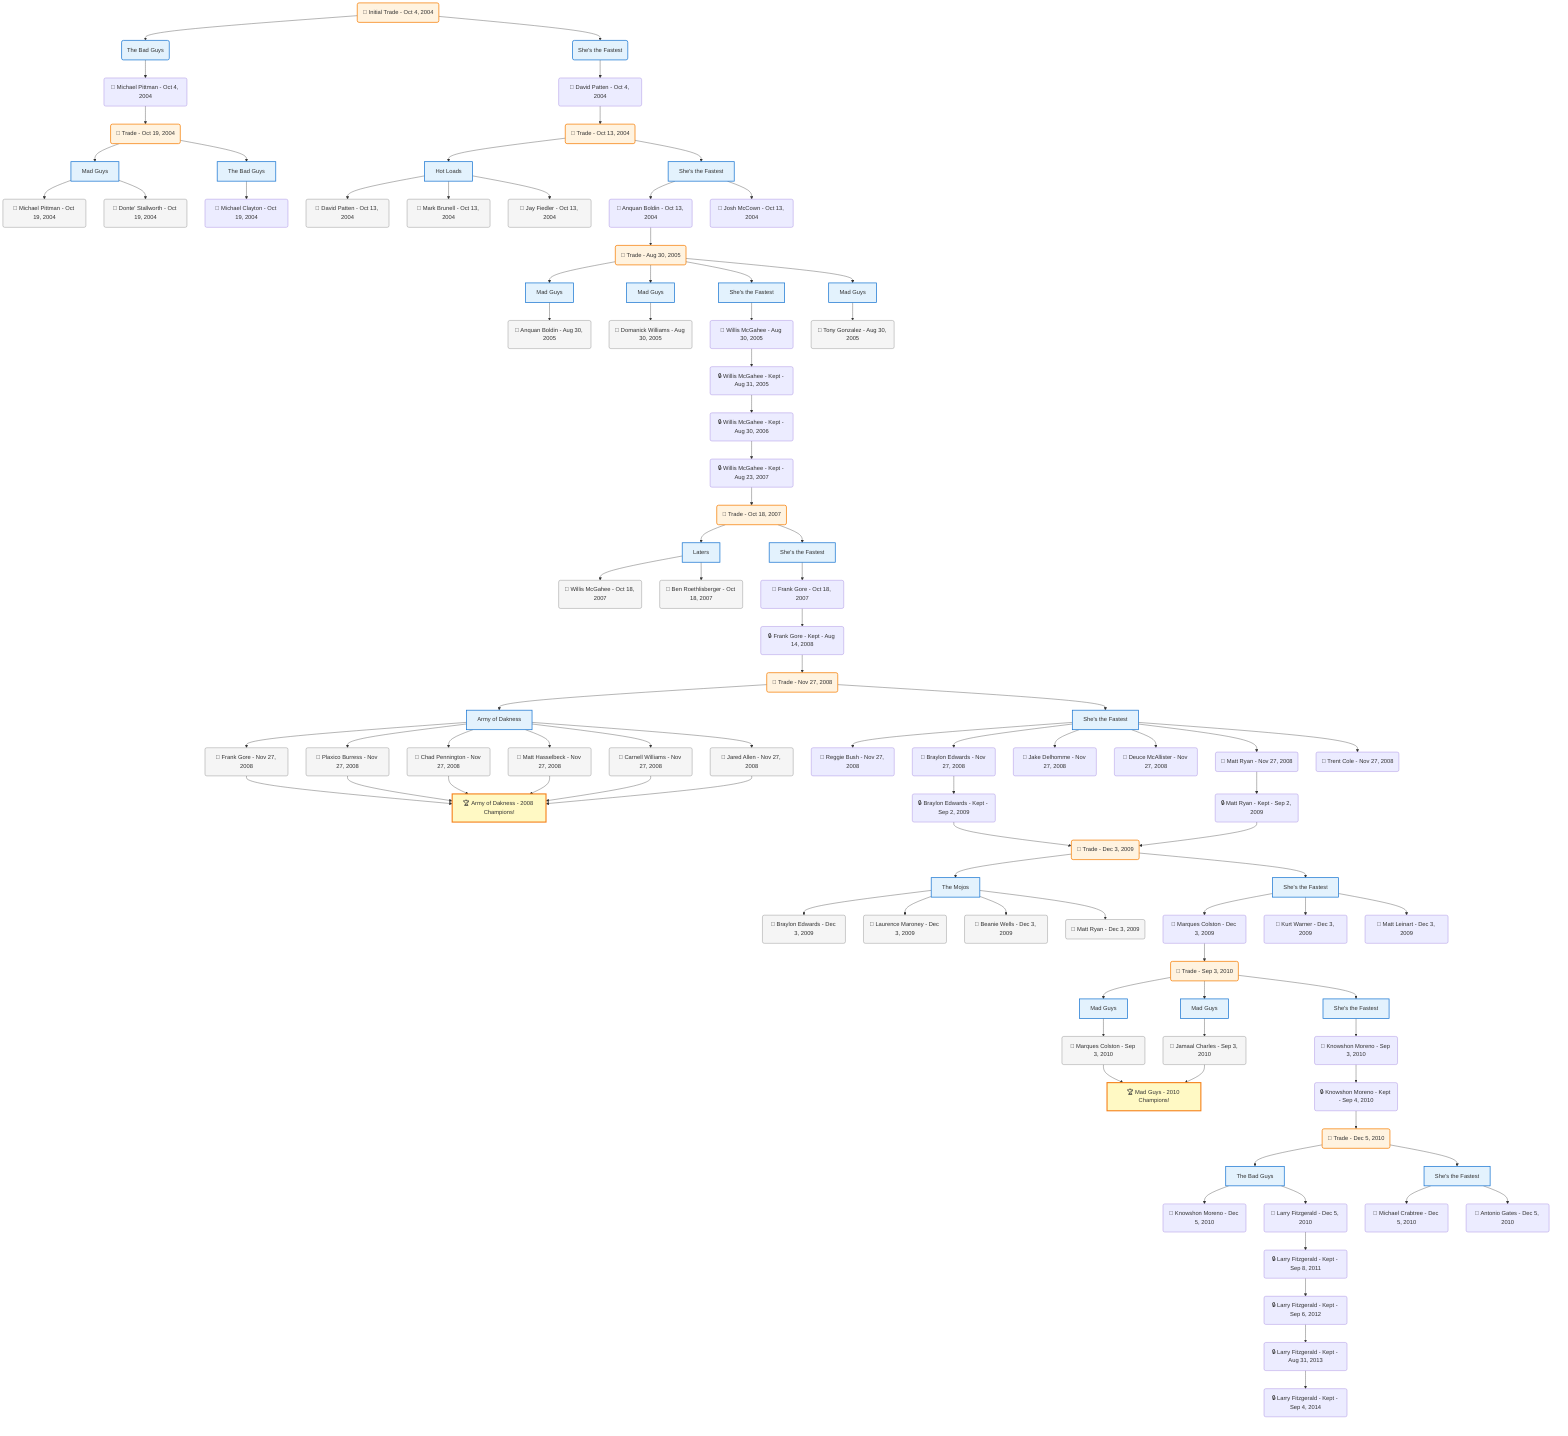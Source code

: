 flowchart TD

    TRADE_MAIN("🔄 Initial Trade - Oct 4, 2004")
    TEAM_1("The Bad Guys")
    TEAM_2("She's the Fastest")
    NODE_801dde71-99cb-4466-81e6-a91ca6d89c21("🔄 Michael Pittman - Oct 4, 2004")
    TRADE_8a76fddf-8e47-4c29-9852-a44f8e99516a_3("🔄 Trade - Oct 19, 2004")
    TEAM_f5908944-6efd-40eb-af54-6c53004e0e2f_4["Mad Guys"]
    NODE_f7c5df15-d298-4461-8bc4-21f509a33407("🔄 Michael Pittman - Oct 19, 2004")
    NODE_7a663254-7d9d-416c-be48-c03631f45549("🔄 Donte' Stallworth - Oct 19, 2004")
    TEAM_b2220d1a-ff75-4622-9757-09978901110f_5["The Bad Guys"]
    NODE_eaf92e72-7d5d-457f-8127-f0091e49f5ee("🔄 Michael Clayton - Oct 19, 2004")
    NODE_ea962b61-3fa6-403e-a46a-bb2eca51c55d("🔄 David Patten - Oct 4, 2004")
    TRADE_7894fbc3-0e11-48bc-9d4e-97f55e146e5e_6("🔄 Trade - Oct 13, 2004")
    TEAM_8e9f18ff-62c3-40e8-bb10-32f74cf4ee33_7["Hot Loads"]
    NODE_6c9ce7fd-dc24-440b-9be2-7dc3b347fb0a("🔄 David Patten - Oct 13, 2004")
    NODE_02c66201-ab4d-4208-bf29-44ac4a4b5e71("🔄 Mark Brunell - Oct 13, 2004")
    NODE_90d15b95-66ee-4390-a5f2-950d5190055c("🔄 Jay Fiedler - Oct 13, 2004")
    TEAM_4449259f-64af-44fd-9235-1facc0926234_8["She's the Fastest"]
    NODE_d4e7ecd3-8064-43da-b9e3-2a9c97526bf4("🔄 Anquan Boldin - Oct 13, 2004")
    TRADE_3e8166c5-2cf4-482a-af3b-988d12a8fe40_9("🔄 Trade - Aug 30, 2005")
    TEAM_f5908944-6efd-40eb-af54-6c53004e0e2f_10["Mad Guys"]
    NODE_823fcf0c-26a0-4283-a598-96483eff2af4("🔄 Anquan Boldin - Aug 30, 2005")
    TEAM_f5908944-6efd-40eb-af54-6c53004e0e2f_11["Mad Guys"]
    NODE_faa8433e-2e6e-4d9b-8d35-4258945e65d7("🔄 Domanick Williams - Aug 30, 2005")
    TEAM_4449259f-64af-44fd-9235-1facc0926234_12["She's the Fastest"]
    NODE_fb3d7a03-375f-42a8-abe7-a753f9fe0eb4("🔄 Willis McGahee - Aug 30, 2005")
    NODE_a6c354a1-6471-4485-9542-e8c50cecfd47("🔒 Willis McGahee - Kept - Aug 31, 2005")
    NODE_e85154a0-4e07-4c6e-bd59-13f08eaeec9c("🔒 Willis McGahee - Kept - Aug 30, 2006")
    NODE_6f84c6f5-b089-410e-96cd-55a1539c0034("🔒 Willis McGahee - Kept - Aug 23, 2007")
    TRADE_d7e651e5-5a9f-4a54-aa47-6018fa772436_13("🔄 Trade - Oct 18, 2007")
    TEAM_825928a9-7194-43aa-b7ae-fc78c2510b16_14["Laters"]
    NODE_49ae7cd8-3396-4c77-add5-75ed5473c7f7("🔄 Willis McGahee - Oct 18, 2007")
    NODE_b0018326-af07-4ae1-804d-afc7a7b2010c("🔄 Ben Roethlisberger - Oct 18, 2007")
    TEAM_4449259f-64af-44fd-9235-1facc0926234_15["She's the Fastest"]
    NODE_6bca7fff-35d9-4d05-9d17-a516e8219e41("🔄 Frank Gore - Oct 18, 2007")
    NODE_298a5ca5-0a70-4ec0-9cee-f76718186e0a("🔒 Frank Gore - Kept - Aug 14, 2008")
    TRADE_e1822b1f-88ef-441d-b22b-c3bf84885845_16("🔄 Trade - Nov 27, 2008")
    TEAM_40f7599b-e68f-4bf4-9553-bf7e10924635_17["Army of Dakness"]
    NODE_c285c915-1bc5-401b-b5d8-966ba67d289f("🔄 Frank Gore - Nov 27, 2008")
    CHAMP_40f7599b-e68f-4bf4-9553-bf7e10924635_2008["🏆 Army of Dakness - 2008 Champions!"]
    NODE_dd9494d8-6b71-4d22-8161-3cb161ba28de("🔄 Plaxico Burress - Nov 27, 2008")
    NODE_7fbad2ef-782e-4d70-ab1d-4d262bd08b56("🔄 Chad Pennington - Nov 27, 2008")
    NODE_ec9d5f46-aaa5-4a88-bf26-8c88a804c8ed("🔄 Matt Hasselbeck - Nov 27, 2008")
    NODE_43ed03b3-0f9f-4916-ac6e-c08c86865375("🔄 Carnell Williams - Nov 27, 2008")
    NODE_7fae993d-c09e-492e-89b1-f5be3c142ef8("🔄 Jared Allen - Nov 27, 2008")
    TEAM_4449259f-64af-44fd-9235-1facc0926234_18["She's the Fastest"]
    NODE_14b06632-7882-4a01-9c25-3651727a0bd0("🔄 Reggie Bush - Nov 27, 2008")
    NODE_3862c574-4539-4e48-9a28-49b39cdcb440("🔄 Braylon Edwards - Nov 27, 2008")
    NODE_2ef9bf5f-f560-4d4e-828f-65788948c234("🔒 Braylon Edwards - Kept - Sep 2, 2009")
    TRADE_e8c7b327-7c15-4132-8918-1ccb803d3cb3_19("🔄 Trade - Dec 3, 2009")
    TEAM_bbe2d0ad-54cf-4c22-be82-b2a5f262a157_20["The Mojos"]
    NODE_8ad98370-e765-4528-899b-039fc791b409("🔄 Braylon Edwards - Dec 3, 2009")
    NODE_16e44121-7fef-4e60-a4d8-39d87a019805("🔄 Laurence Maroney - Dec 3, 2009")
    NODE_fb21570f-4fa7-4277-b242-752759ecd6ca("🔄 Beanie Wells - Dec 3, 2009")
    NODE_7ae52589-c36b-4b14-8fb9-f6b745ba608d("🔄 Matt Ryan - Dec 3, 2009")
    TEAM_4449259f-64af-44fd-9235-1facc0926234_21["She's the Fastest"]
    NODE_8f183324-b3dc-46b4-bbe0-76f206cb24ee("🔄 Marques Colston - Dec 3, 2009")
    TRADE_664c0593-08b2-4014-96b5-f9505dd0abcf_22("🔄 Trade - Sep 3, 2010")
    TEAM_f5908944-6efd-40eb-af54-6c53004e0e2f_23["Mad Guys"]
    NODE_95e1e39b-1714-410c-9892-ac5cc4bc5223("🔄 Marques Colston - Sep 3, 2010")
    CHAMP_f5908944-6efd-40eb-af54-6c53004e0e2f_2010["🏆 Mad Guys - 2010 Champions!"]
    TEAM_4449259f-64af-44fd-9235-1facc0926234_24["She's the Fastest"]
    NODE_fd02085d-71ad-46e1-b7cc-06f45da9eb89("🔄 Knowshon Moreno - Sep 3, 2010")
    NODE_27d92d64-f467-4a04-b71b-391a2d495356("🔒 Knowshon Moreno - Kept - Sep 4, 2010")
    TRADE_7079c566-1aef-449d-80e3-81013e223777_25("🔄 Trade - Dec 5, 2010")
    TEAM_b2220d1a-ff75-4622-9757-09978901110f_26["The Bad Guys"]
    NODE_e3eeb034-e4c6-4be5-a812-b2c48eba0d53("🔄 Knowshon Moreno - Dec 5, 2010")
    NODE_fbf9d819-d0b8-4ee4-afe1-0b279afe083d("🔄 Larry Fitzgerald - Dec 5, 2010")
    NODE_f3803d55-b4c8-4abf-92ed-3f33d3852896("🔒 Larry Fitzgerald - Kept - Sep 8, 2011")
    NODE_1316b4e4-350f-42c6-a15b-010781198045("🔒 Larry Fitzgerald - Kept - Sep 6, 2012")
    NODE_73df40e7-7080-4c35-83a6-d96045ef6ceb("🔒 Larry Fitzgerald - Kept - Aug 31, 2013")
    NODE_d47a05c9-52b5-45d2-a97e-ebb1516073d8("🔒 Larry Fitzgerald - Kept - Sep 4, 2014")
    TEAM_4449259f-64af-44fd-9235-1facc0926234_27["She's the Fastest"]
    NODE_3f49242f-c13a-4378-b163-959d8092b13e("🔄 Michael Crabtree - Dec 5, 2010")
    NODE_e2188277-78ab-4766-9782-da39ab3295ef("🔄 Antonio Gates - Dec 5, 2010")
    TEAM_f5908944-6efd-40eb-af54-6c53004e0e2f_28["Mad Guys"]
    NODE_281c90e5-f919-4693-8733-eee9f5c6f6da("🔄 Jamaal Charles - Sep 3, 2010")
    NODE_6bc2416f-f57e-4b16-8235-be0b7609e651("🔄 Kurt Warner - Dec 3, 2009")
    NODE_1ef12492-61ee-4b66-bd62-daa01556b535("🔄 Matt Leinart - Dec 3, 2009")
    NODE_2f00e204-c7c6-408f-8d63-50d2b2fdd3a0("🔄 Jake Delhomme - Nov 27, 2008")
    NODE_1b9bf3a7-20c7-43e2-83ef-96a77e4b5b78("🔄 Deuce McAllister - Nov 27, 2008")
    NODE_13992bdc-ffe2-4b97-a9aa-d87432a15494("🔄 Matt Ryan - Nov 27, 2008")
    NODE_8f9e26e8-1f3e-4872-a702-55906b44d7bb("🔒 Matt Ryan - Kept - Sep 2, 2009")
    NODE_53201115-f286-4398-ac9e-f7ded46fcec1("🔄 Trent Cole - Nov 27, 2008")
    TEAM_f5908944-6efd-40eb-af54-6c53004e0e2f_29["Mad Guys"]
    NODE_e0e66322-a781-4316-bcdd-ef861350610d("🔄 Tony Gonzalez - Aug 30, 2005")
    NODE_0f8a40b5-50b1-4d6b-b460-bf055e03ded8("🔄 Josh McCown - Oct 13, 2004")

    TRADE_MAIN --> TEAM_1
    TRADE_MAIN --> TEAM_2
    TEAM_1 --> NODE_801dde71-99cb-4466-81e6-a91ca6d89c21
    NODE_801dde71-99cb-4466-81e6-a91ca6d89c21 --> TRADE_8a76fddf-8e47-4c29-9852-a44f8e99516a_3
    TRADE_8a76fddf-8e47-4c29-9852-a44f8e99516a_3 --> TEAM_f5908944-6efd-40eb-af54-6c53004e0e2f_4
    TEAM_f5908944-6efd-40eb-af54-6c53004e0e2f_4 --> NODE_f7c5df15-d298-4461-8bc4-21f509a33407
    TEAM_f5908944-6efd-40eb-af54-6c53004e0e2f_4 --> NODE_7a663254-7d9d-416c-be48-c03631f45549
    TRADE_8a76fddf-8e47-4c29-9852-a44f8e99516a_3 --> TEAM_b2220d1a-ff75-4622-9757-09978901110f_5
    TEAM_b2220d1a-ff75-4622-9757-09978901110f_5 --> NODE_eaf92e72-7d5d-457f-8127-f0091e49f5ee
    TEAM_2 --> NODE_ea962b61-3fa6-403e-a46a-bb2eca51c55d
    NODE_ea962b61-3fa6-403e-a46a-bb2eca51c55d --> TRADE_7894fbc3-0e11-48bc-9d4e-97f55e146e5e_6
    TRADE_7894fbc3-0e11-48bc-9d4e-97f55e146e5e_6 --> TEAM_8e9f18ff-62c3-40e8-bb10-32f74cf4ee33_7
    TEAM_8e9f18ff-62c3-40e8-bb10-32f74cf4ee33_7 --> NODE_6c9ce7fd-dc24-440b-9be2-7dc3b347fb0a
    TEAM_8e9f18ff-62c3-40e8-bb10-32f74cf4ee33_7 --> NODE_02c66201-ab4d-4208-bf29-44ac4a4b5e71
    TEAM_8e9f18ff-62c3-40e8-bb10-32f74cf4ee33_7 --> NODE_90d15b95-66ee-4390-a5f2-950d5190055c
    TRADE_7894fbc3-0e11-48bc-9d4e-97f55e146e5e_6 --> TEAM_4449259f-64af-44fd-9235-1facc0926234_8
    TEAM_4449259f-64af-44fd-9235-1facc0926234_8 --> NODE_d4e7ecd3-8064-43da-b9e3-2a9c97526bf4
    NODE_d4e7ecd3-8064-43da-b9e3-2a9c97526bf4 --> TRADE_3e8166c5-2cf4-482a-af3b-988d12a8fe40_9
    TRADE_3e8166c5-2cf4-482a-af3b-988d12a8fe40_9 --> TEAM_f5908944-6efd-40eb-af54-6c53004e0e2f_10
    TEAM_f5908944-6efd-40eb-af54-6c53004e0e2f_10 --> NODE_823fcf0c-26a0-4283-a598-96483eff2af4
    TRADE_3e8166c5-2cf4-482a-af3b-988d12a8fe40_9 --> TEAM_f5908944-6efd-40eb-af54-6c53004e0e2f_11
    TEAM_f5908944-6efd-40eb-af54-6c53004e0e2f_11 --> NODE_faa8433e-2e6e-4d9b-8d35-4258945e65d7
    TRADE_3e8166c5-2cf4-482a-af3b-988d12a8fe40_9 --> TEAM_4449259f-64af-44fd-9235-1facc0926234_12
    TEAM_4449259f-64af-44fd-9235-1facc0926234_12 --> NODE_fb3d7a03-375f-42a8-abe7-a753f9fe0eb4
    NODE_fb3d7a03-375f-42a8-abe7-a753f9fe0eb4 --> NODE_a6c354a1-6471-4485-9542-e8c50cecfd47
    NODE_a6c354a1-6471-4485-9542-e8c50cecfd47 --> NODE_e85154a0-4e07-4c6e-bd59-13f08eaeec9c
    NODE_e85154a0-4e07-4c6e-bd59-13f08eaeec9c --> NODE_6f84c6f5-b089-410e-96cd-55a1539c0034
    NODE_6f84c6f5-b089-410e-96cd-55a1539c0034 --> TRADE_d7e651e5-5a9f-4a54-aa47-6018fa772436_13
    TRADE_d7e651e5-5a9f-4a54-aa47-6018fa772436_13 --> TEAM_825928a9-7194-43aa-b7ae-fc78c2510b16_14
    TEAM_825928a9-7194-43aa-b7ae-fc78c2510b16_14 --> NODE_49ae7cd8-3396-4c77-add5-75ed5473c7f7
    TEAM_825928a9-7194-43aa-b7ae-fc78c2510b16_14 --> NODE_b0018326-af07-4ae1-804d-afc7a7b2010c
    TRADE_d7e651e5-5a9f-4a54-aa47-6018fa772436_13 --> TEAM_4449259f-64af-44fd-9235-1facc0926234_15
    TEAM_4449259f-64af-44fd-9235-1facc0926234_15 --> NODE_6bca7fff-35d9-4d05-9d17-a516e8219e41
    NODE_6bca7fff-35d9-4d05-9d17-a516e8219e41 --> NODE_298a5ca5-0a70-4ec0-9cee-f76718186e0a
    NODE_298a5ca5-0a70-4ec0-9cee-f76718186e0a --> TRADE_e1822b1f-88ef-441d-b22b-c3bf84885845_16
    TRADE_e1822b1f-88ef-441d-b22b-c3bf84885845_16 --> TEAM_40f7599b-e68f-4bf4-9553-bf7e10924635_17
    TEAM_40f7599b-e68f-4bf4-9553-bf7e10924635_17 --> NODE_c285c915-1bc5-401b-b5d8-966ba67d289f
    NODE_c285c915-1bc5-401b-b5d8-966ba67d289f --> CHAMP_40f7599b-e68f-4bf4-9553-bf7e10924635_2008
    TEAM_40f7599b-e68f-4bf4-9553-bf7e10924635_17 --> NODE_dd9494d8-6b71-4d22-8161-3cb161ba28de
    NODE_dd9494d8-6b71-4d22-8161-3cb161ba28de --> CHAMP_40f7599b-e68f-4bf4-9553-bf7e10924635_2008
    TEAM_40f7599b-e68f-4bf4-9553-bf7e10924635_17 --> NODE_7fbad2ef-782e-4d70-ab1d-4d262bd08b56
    NODE_7fbad2ef-782e-4d70-ab1d-4d262bd08b56 --> CHAMP_40f7599b-e68f-4bf4-9553-bf7e10924635_2008
    TEAM_40f7599b-e68f-4bf4-9553-bf7e10924635_17 --> NODE_ec9d5f46-aaa5-4a88-bf26-8c88a804c8ed
    NODE_ec9d5f46-aaa5-4a88-bf26-8c88a804c8ed --> CHAMP_40f7599b-e68f-4bf4-9553-bf7e10924635_2008
    TEAM_40f7599b-e68f-4bf4-9553-bf7e10924635_17 --> NODE_43ed03b3-0f9f-4916-ac6e-c08c86865375
    NODE_43ed03b3-0f9f-4916-ac6e-c08c86865375 --> CHAMP_40f7599b-e68f-4bf4-9553-bf7e10924635_2008
    TEAM_40f7599b-e68f-4bf4-9553-bf7e10924635_17 --> NODE_7fae993d-c09e-492e-89b1-f5be3c142ef8
    NODE_7fae993d-c09e-492e-89b1-f5be3c142ef8 --> CHAMP_40f7599b-e68f-4bf4-9553-bf7e10924635_2008
    TRADE_e1822b1f-88ef-441d-b22b-c3bf84885845_16 --> TEAM_4449259f-64af-44fd-9235-1facc0926234_18
    TEAM_4449259f-64af-44fd-9235-1facc0926234_18 --> NODE_14b06632-7882-4a01-9c25-3651727a0bd0
    TEAM_4449259f-64af-44fd-9235-1facc0926234_18 --> NODE_3862c574-4539-4e48-9a28-49b39cdcb440
    NODE_3862c574-4539-4e48-9a28-49b39cdcb440 --> NODE_2ef9bf5f-f560-4d4e-828f-65788948c234
    NODE_2ef9bf5f-f560-4d4e-828f-65788948c234 --> TRADE_e8c7b327-7c15-4132-8918-1ccb803d3cb3_19
    TRADE_e8c7b327-7c15-4132-8918-1ccb803d3cb3_19 --> TEAM_bbe2d0ad-54cf-4c22-be82-b2a5f262a157_20
    TEAM_bbe2d0ad-54cf-4c22-be82-b2a5f262a157_20 --> NODE_8ad98370-e765-4528-899b-039fc791b409
    TEAM_bbe2d0ad-54cf-4c22-be82-b2a5f262a157_20 --> NODE_16e44121-7fef-4e60-a4d8-39d87a019805
    TEAM_bbe2d0ad-54cf-4c22-be82-b2a5f262a157_20 --> NODE_fb21570f-4fa7-4277-b242-752759ecd6ca
    TEAM_bbe2d0ad-54cf-4c22-be82-b2a5f262a157_20 --> NODE_7ae52589-c36b-4b14-8fb9-f6b745ba608d
    TRADE_e8c7b327-7c15-4132-8918-1ccb803d3cb3_19 --> TEAM_4449259f-64af-44fd-9235-1facc0926234_21
    TEAM_4449259f-64af-44fd-9235-1facc0926234_21 --> NODE_8f183324-b3dc-46b4-bbe0-76f206cb24ee
    NODE_8f183324-b3dc-46b4-bbe0-76f206cb24ee --> TRADE_664c0593-08b2-4014-96b5-f9505dd0abcf_22
    TRADE_664c0593-08b2-4014-96b5-f9505dd0abcf_22 --> TEAM_f5908944-6efd-40eb-af54-6c53004e0e2f_23
    TEAM_f5908944-6efd-40eb-af54-6c53004e0e2f_23 --> NODE_95e1e39b-1714-410c-9892-ac5cc4bc5223
    NODE_95e1e39b-1714-410c-9892-ac5cc4bc5223 --> CHAMP_f5908944-6efd-40eb-af54-6c53004e0e2f_2010
    TRADE_664c0593-08b2-4014-96b5-f9505dd0abcf_22 --> TEAM_4449259f-64af-44fd-9235-1facc0926234_24
    TEAM_4449259f-64af-44fd-9235-1facc0926234_24 --> NODE_fd02085d-71ad-46e1-b7cc-06f45da9eb89
    NODE_fd02085d-71ad-46e1-b7cc-06f45da9eb89 --> NODE_27d92d64-f467-4a04-b71b-391a2d495356
    NODE_27d92d64-f467-4a04-b71b-391a2d495356 --> TRADE_7079c566-1aef-449d-80e3-81013e223777_25
    TRADE_7079c566-1aef-449d-80e3-81013e223777_25 --> TEAM_b2220d1a-ff75-4622-9757-09978901110f_26
    TEAM_b2220d1a-ff75-4622-9757-09978901110f_26 --> NODE_e3eeb034-e4c6-4be5-a812-b2c48eba0d53
    TEAM_b2220d1a-ff75-4622-9757-09978901110f_26 --> NODE_fbf9d819-d0b8-4ee4-afe1-0b279afe083d
    NODE_fbf9d819-d0b8-4ee4-afe1-0b279afe083d --> NODE_f3803d55-b4c8-4abf-92ed-3f33d3852896
    NODE_f3803d55-b4c8-4abf-92ed-3f33d3852896 --> NODE_1316b4e4-350f-42c6-a15b-010781198045
    NODE_1316b4e4-350f-42c6-a15b-010781198045 --> NODE_73df40e7-7080-4c35-83a6-d96045ef6ceb
    NODE_73df40e7-7080-4c35-83a6-d96045ef6ceb --> NODE_d47a05c9-52b5-45d2-a97e-ebb1516073d8
    TRADE_7079c566-1aef-449d-80e3-81013e223777_25 --> TEAM_4449259f-64af-44fd-9235-1facc0926234_27
    TEAM_4449259f-64af-44fd-9235-1facc0926234_27 --> NODE_3f49242f-c13a-4378-b163-959d8092b13e
    TEAM_4449259f-64af-44fd-9235-1facc0926234_27 --> NODE_e2188277-78ab-4766-9782-da39ab3295ef
    TRADE_664c0593-08b2-4014-96b5-f9505dd0abcf_22 --> TEAM_f5908944-6efd-40eb-af54-6c53004e0e2f_28
    TEAM_f5908944-6efd-40eb-af54-6c53004e0e2f_28 --> NODE_281c90e5-f919-4693-8733-eee9f5c6f6da
    NODE_281c90e5-f919-4693-8733-eee9f5c6f6da --> CHAMP_f5908944-6efd-40eb-af54-6c53004e0e2f_2010
    TEAM_4449259f-64af-44fd-9235-1facc0926234_21 --> NODE_6bc2416f-f57e-4b16-8235-be0b7609e651
    TEAM_4449259f-64af-44fd-9235-1facc0926234_21 --> NODE_1ef12492-61ee-4b66-bd62-daa01556b535
    TEAM_4449259f-64af-44fd-9235-1facc0926234_18 --> NODE_2f00e204-c7c6-408f-8d63-50d2b2fdd3a0
    TEAM_4449259f-64af-44fd-9235-1facc0926234_18 --> NODE_1b9bf3a7-20c7-43e2-83ef-96a77e4b5b78
    TEAM_4449259f-64af-44fd-9235-1facc0926234_18 --> NODE_13992bdc-ffe2-4b97-a9aa-d87432a15494
    NODE_13992bdc-ffe2-4b97-a9aa-d87432a15494 --> NODE_8f9e26e8-1f3e-4872-a702-55906b44d7bb
    NODE_8f9e26e8-1f3e-4872-a702-55906b44d7bb --> TRADE_e8c7b327-7c15-4132-8918-1ccb803d3cb3_19
    TEAM_4449259f-64af-44fd-9235-1facc0926234_18 --> NODE_53201115-f286-4398-ac9e-f7ded46fcec1
    TRADE_3e8166c5-2cf4-482a-af3b-988d12a8fe40_9 --> TEAM_f5908944-6efd-40eb-af54-6c53004e0e2f_29
    TEAM_f5908944-6efd-40eb-af54-6c53004e0e2f_29 --> NODE_e0e66322-a781-4316-bcdd-ef861350610d
    TEAM_4449259f-64af-44fd-9235-1facc0926234_8 --> NODE_0f8a40b5-50b1-4d6b-b460-bf055e03ded8

    %% Node styling
    classDef teamNode fill:#e3f2fd,stroke:#1976d2,stroke-width:2px
    classDef tradeNode fill:#fff3e0,stroke:#f57c00,stroke-width:2px
    classDef playerNode fill:#f3e5f5,stroke:#7b1fa2,stroke-width:1px
    classDef nonRootPlayerNode fill:#f5f5f5,stroke:#757575,stroke-width:1px
    classDef endNode fill:#ffebee,stroke:#c62828,stroke-width:2px
    classDef waiverNode fill:#e8f5e8,stroke:#388e3c,stroke-width:2px
    classDef championshipNode fill:#fff9c4,stroke:#f57f17,stroke-width:3px

    class TEAM_1,TEAM_2,TEAM_f5908944-6efd-40eb-af54-6c53004e0e2f_4,TEAM_b2220d1a-ff75-4622-9757-09978901110f_5,TEAM_8e9f18ff-62c3-40e8-bb10-32f74cf4ee33_7,TEAM_4449259f-64af-44fd-9235-1facc0926234_8,TEAM_f5908944-6efd-40eb-af54-6c53004e0e2f_10,TEAM_f5908944-6efd-40eb-af54-6c53004e0e2f_11,TEAM_4449259f-64af-44fd-9235-1facc0926234_12,TEAM_825928a9-7194-43aa-b7ae-fc78c2510b16_14,TEAM_4449259f-64af-44fd-9235-1facc0926234_15,TEAM_40f7599b-e68f-4bf4-9553-bf7e10924635_17,TEAM_4449259f-64af-44fd-9235-1facc0926234_18,TEAM_bbe2d0ad-54cf-4c22-be82-b2a5f262a157_20,TEAM_4449259f-64af-44fd-9235-1facc0926234_21,TEAM_f5908944-6efd-40eb-af54-6c53004e0e2f_23,TEAM_4449259f-64af-44fd-9235-1facc0926234_24,TEAM_b2220d1a-ff75-4622-9757-09978901110f_26,TEAM_4449259f-64af-44fd-9235-1facc0926234_27,TEAM_f5908944-6efd-40eb-af54-6c53004e0e2f_28,TEAM_f5908944-6efd-40eb-af54-6c53004e0e2f_29 teamNode
    class CHAMP_40f7599b-e68f-4bf4-9553-bf7e10924635_2008,CHAMP_f5908944-6efd-40eb-af54-6c53004e0e2f_2010 championshipNode
    class NODE_f7c5df15-d298-4461-8bc4-21f509a33407,NODE_7a663254-7d9d-416c-be48-c03631f45549,NODE_6c9ce7fd-dc24-440b-9be2-7dc3b347fb0a,NODE_02c66201-ab4d-4208-bf29-44ac4a4b5e71,NODE_90d15b95-66ee-4390-a5f2-950d5190055c,NODE_823fcf0c-26a0-4283-a598-96483eff2af4,NODE_faa8433e-2e6e-4d9b-8d35-4258945e65d7,NODE_49ae7cd8-3396-4c77-add5-75ed5473c7f7,NODE_b0018326-af07-4ae1-804d-afc7a7b2010c,NODE_c285c915-1bc5-401b-b5d8-966ba67d289f,NODE_dd9494d8-6b71-4d22-8161-3cb161ba28de,NODE_7fbad2ef-782e-4d70-ab1d-4d262bd08b56,NODE_ec9d5f46-aaa5-4a88-bf26-8c88a804c8ed,NODE_43ed03b3-0f9f-4916-ac6e-c08c86865375,NODE_7fae993d-c09e-492e-89b1-f5be3c142ef8,NODE_8ad98370-e765-4528-899b-039fc791b409,NODE_16e44121-7fef-4e60-a4d8-39d87a019805,NODE_fb21570f-4fa7-4277-b242-752759ecd6ca,NODE_7ae52589-c36b-4b14-8fb9-f6b745ba608d,NODE_95e1e39b-1714-410c-9892-ac5cc4bc5223,NODE_281c90e5-f919-4693-8733-eee9f5c6f6da,NODE_e0e66322-a781-4316-bcdd-ef861350610d nonRootPlayerNode
    class TRADE_MAIN,TRADE_8a76fddf-8e47-4c29-9852-a44f8e99516a_3,TRADE_7894fbc3-0e11-48bc-9d4e-97f55e146e5e_6,TRADE_3e8166c5-2cf4-482a-af3b-988d12a8fe40_9,TRADE_d7e651e5-5a9f-4a54-aa47-6018fa772436_13,TRADE_e1822b1f-88ef-441d-b22b-c3bf84885845_16,TRADE_e8c7b327-7c15-4132-8918-1ccb803d3cb3_19,TRADE_664c0593-08b2-4014-96b5-f9505dd0abcf_22,TRADE_7079c566-1aef-449d-80e3-81013e223777_25 tradeNode